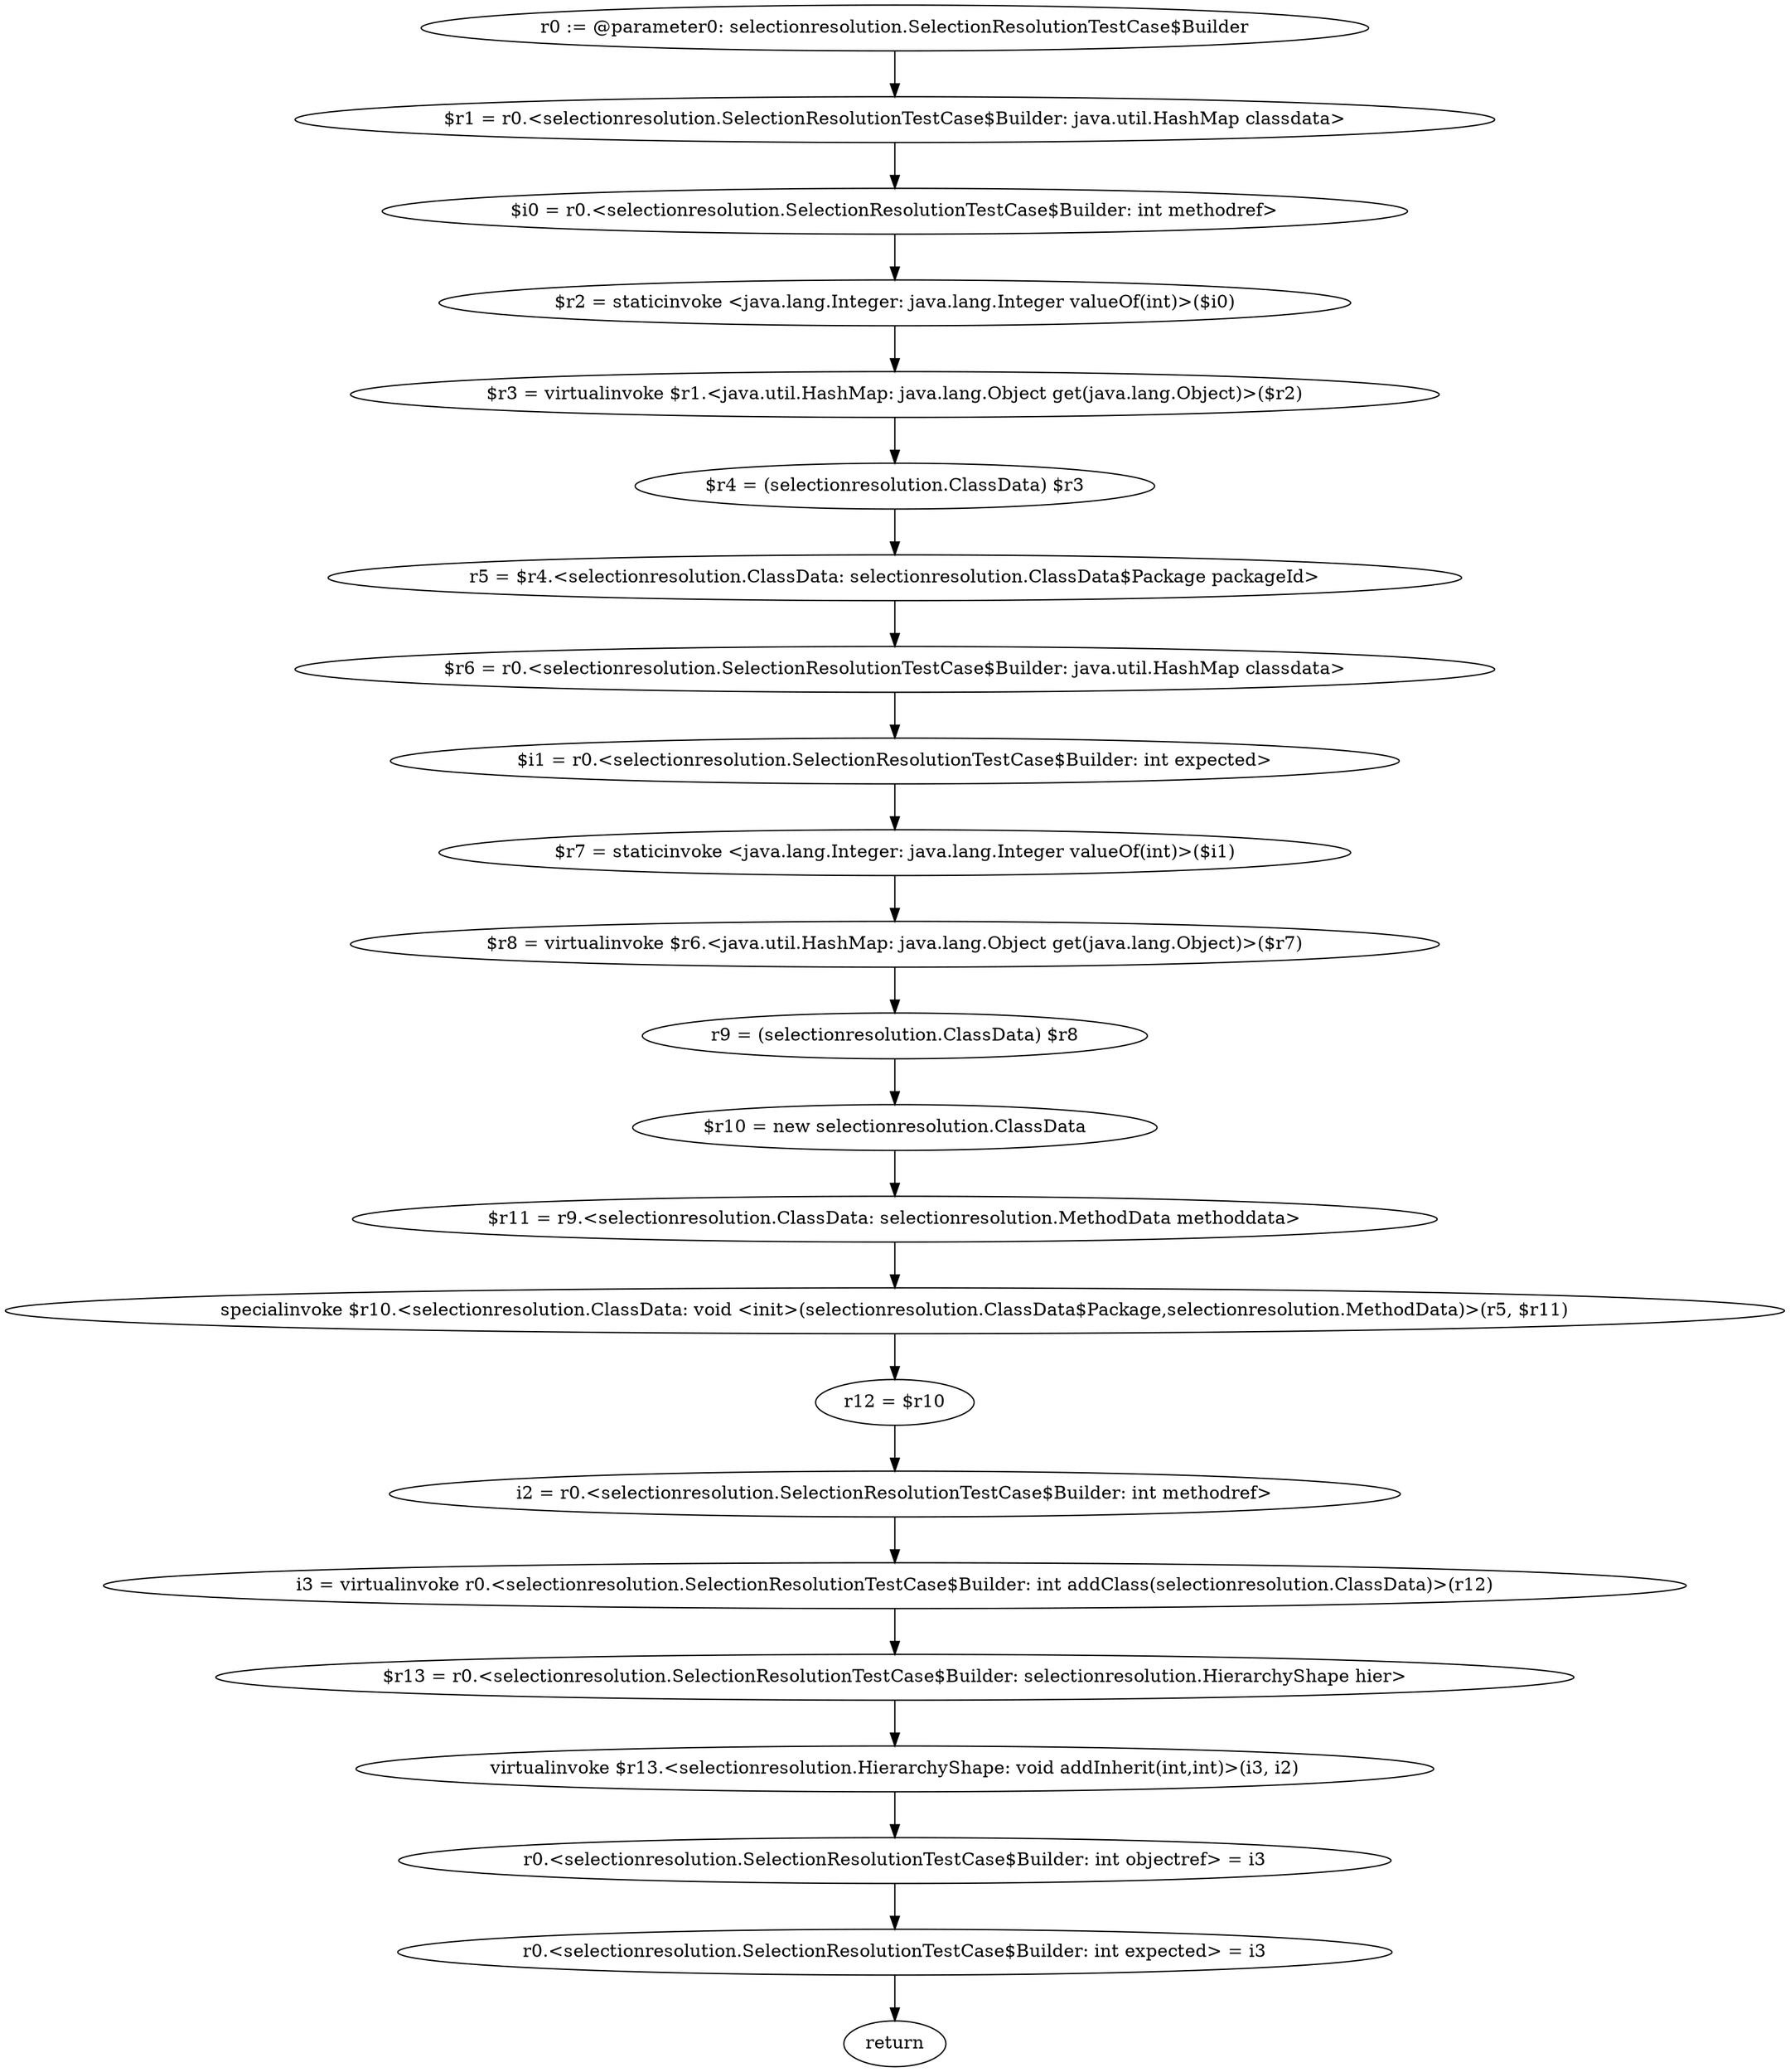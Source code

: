 digraph "unitGraph" {
    "r0 := @parameter0: selectionresolution.SelectionResolutionTestCase$Builder"
    "$r1 = r0.<selectionresolution.SelectionResolutionTestCase$Builder: java.util.HashMap classdata>"
    "$i0 = r0.<selectionresolution.SelectionResolutionTestCase$Builder: int methodref>"
    "$r2 = staticinvoke <java.lang.Integer: java.lang.Integer valueOf(int)>($i0)"
    "$r3 = virtualinvoke $r1.<java.util.HashMap: java.lang.Object get(java.lang.Object)>($r2)"
    "$r4 = (selectionresolution.ClassData) $r3"
    "r5 = $r4.<selectionresolution.ClassData: selectionresolution.ClassData$Package packageId>"
    "$r6 = r0.<selectionresolution.SelectionResolutionTestCase$Builder: java.util.HashMap classdata>"
    "$i1 = r0.<selectionresolution.SelectionResolutionTestCase$Builder: int expected>"
    "$r7 = staticinvoke <java.lang.Integer: java.lang.Integer valueOf(int)>($i1)"
    "$r8 = virtualinvoke $r6.<java.util.HashMap: java.lang.Object get(java.lang.Object)>($r7)"
    "r9 = (selectionresolution.ClassData) $r8"
    "$r10 = new selectionresolution.ClassData"
    "$r11 = r9.<selectionresolution.ClassData: selectionresolution.MethodData methoddata>"
    "specialinvoke $r10.<selectionresolution.ClassData: void <init>(selectionresolution.ClassData$Package,selectionresolution.MethodData)>(r5, $r11)"
    "r12 = $r10"
    "i2 = r0.<selectionresolution.SelectionResolutionTestCase$Builder: int methodref>"
    "i3 = virtualinvoke r0.<selectionresolution.SelectionResolutionTestCase$Builder: int addClass(selectionresolution.ClassData)>(r12)"
    "$r13 = r0.<selectionresolution.SelectionResolutionTestCase$Builder: selectionresolution.HierarchyShape hier>"
    "virtualinvoke $r13.<selectionresolution.HierarchyShape: void addInherit(int,int)>(i3, i2)"
    "r0.<selectionresolution.SelectionResolutionTestCase$Builder: int objectref> = i3"
    "r0.<selectionresolution.SelectionResolutionTestCase$Builder: int expected> = i3"
    "return"
    "r0 := @parameter0: selectionresolution.SelectionResolutionTestCase$Builder"->"$r1 = r0.<selectionresolution.SelectionResolutionTestCase$Builder: java.util.HashMap classdata>";
    "$r1 = r0.<selectionresolution.SelectionResolutionTestCase$Builder: java.util.HashMap classdata>"->"$i0 = r0.<selectionresolution.SelectionResolutionTestCase$Builder: int methodref>";
    "$i0 = r0.<selectionresolution.SelectionResolutionTestCase$Builder: int methodref>"->"$r2 = staticinvoke <java.lang.Integer: java.lang.Integer valueOf(int)>($i0)";
    "$r2 = staticinvoke <java.lang.Integer: java.lang.Integer valueOf(int)>($i0)"->"$r3 = virtualinvoke $r1.<java.util.HashMap: java.lang.Object get(java.lang.Object)>($r2)";
    "$r3 = virtualinvoke $r1.<java.util.HashMap: java.lang.Object get(java.lang.Object)>($r2)"->"$r4 = (selectionresolution.ClassData) $r3";
    "$r4 = (selectionresolution.ClassData) $r3"->"r5 = $r4.<selectionresolution.ClassData: selectionresolution.ClassData$Package packageId>";
    "r5 = $r4.<selectionresolution.ClassData: selectionresolution.ClassData$Package packageId>"->"$r6 = r0.<selectionresolution.SelectionResolutionTestCase$Builder: java.util.HashMap classdata>";
    "$r6 = r0.<selectionresolution.SelectionResolutionTestCase$Builder: java.util.HashMap classdata>"->"$i1 = r0.<selectionresolution.SelectionResolutionTestCase$Builder: int expected>";
    "$i1 = r0.<selectionresolution.SelectionResolutionTestCase$Builder: int expected>"->"$r7 = staticinvoke <java.lang.Integer: java.lang.Integer valueOf(int)>($i1)";
    "$r7 = staticinvoke <java.lang.Integer: java.lang.Integer valueOf(int)>($i1)"->"$r8 = virtualinvoke $r6.<java.util.HashMap: java.lang.Object get(java.lang.Object)>($r7)";
    "$r8 = virtualinvoke $r6.<java.util.HashMap: java.lang.Object get(java.lang.Object)>($r7)"->"r9 = (selectionresolution.ClassData) $r8";
    "r9 = (selectionresolution.ClassData) $r8"->"$r10 = new selectionresolution.ClassData";
    "$r10 = new selectionresolution.ClassData"->"$r11 = r9.<selectionresolution.ClassData: selectionresolution.MethodData methoddata>";
    "$r11 = r9.<selectionresolution.ClassData: selectionresolution.MethodData methoddata>"->"specialinvoke $r10.<selectionresolution.ClassData: void <init>(selectionresolution.ClassData$Package,selectionresolution.MethodData)>(r5, $r11)";
    "specialinvoke $r10.<selectionresolution.ClassData: void <init>(selectionresolution.ClassData$Package,selectionresolution.MethodData)>(r5, $r11)"->"r12 = $r10";
    "r12 = $r10"->"i2 = r0.<selectionresolution.SelectionResolutionTestCase$Builder: int methodref>";
    "i2 = r0.<selectionresolution.SelectionResolutionTestCase$Builder: int methodref>"->"i3 = virtualinvoke r0.<selectionresolution.SelectionResolutionTestCase$Builder: int addClass(selectionresolution.ClassData)>(r12)";
    "i3 = virtualinvoke r0.<selectionresolution.SelectionResolutionTestCase$Builder: int addClass(selectionresolution.ClassData)>(r12)"->"$r13 = r0.<selectionresolution.SelectionResolutionTestCase$Builder: selectionresolution.HierarchyShape hier>";
    "$r13 = r0.<selectionresolution.SelectionResolutionTestCase$Builder: selectionresolution.HierarchyShape hier>"->"virtualinvoke $r13.<selectionresolution.HierarchyShape: void addInherit(int,int)>(i3, i2)";
    "virtualinvoke $r13.<selectionresolution.HierarchyShape: void addInherit(int,int)>(i3, i2)"->"r0.<selectionresolution.SelectionResolutionTestCase$Builder: int objectref> = i3";
    "r0.<selectionresolution.SelectionResolutionTestCase$Builder: int objectref> = i3"->"r0.<selectionresolution.SelectionResolutionTestCase$Builder: int expected> = i3";
    "r0.<selectionresolution.SelectionResolutionTestCase$Builder: int expected> = i3"->"return";
}
